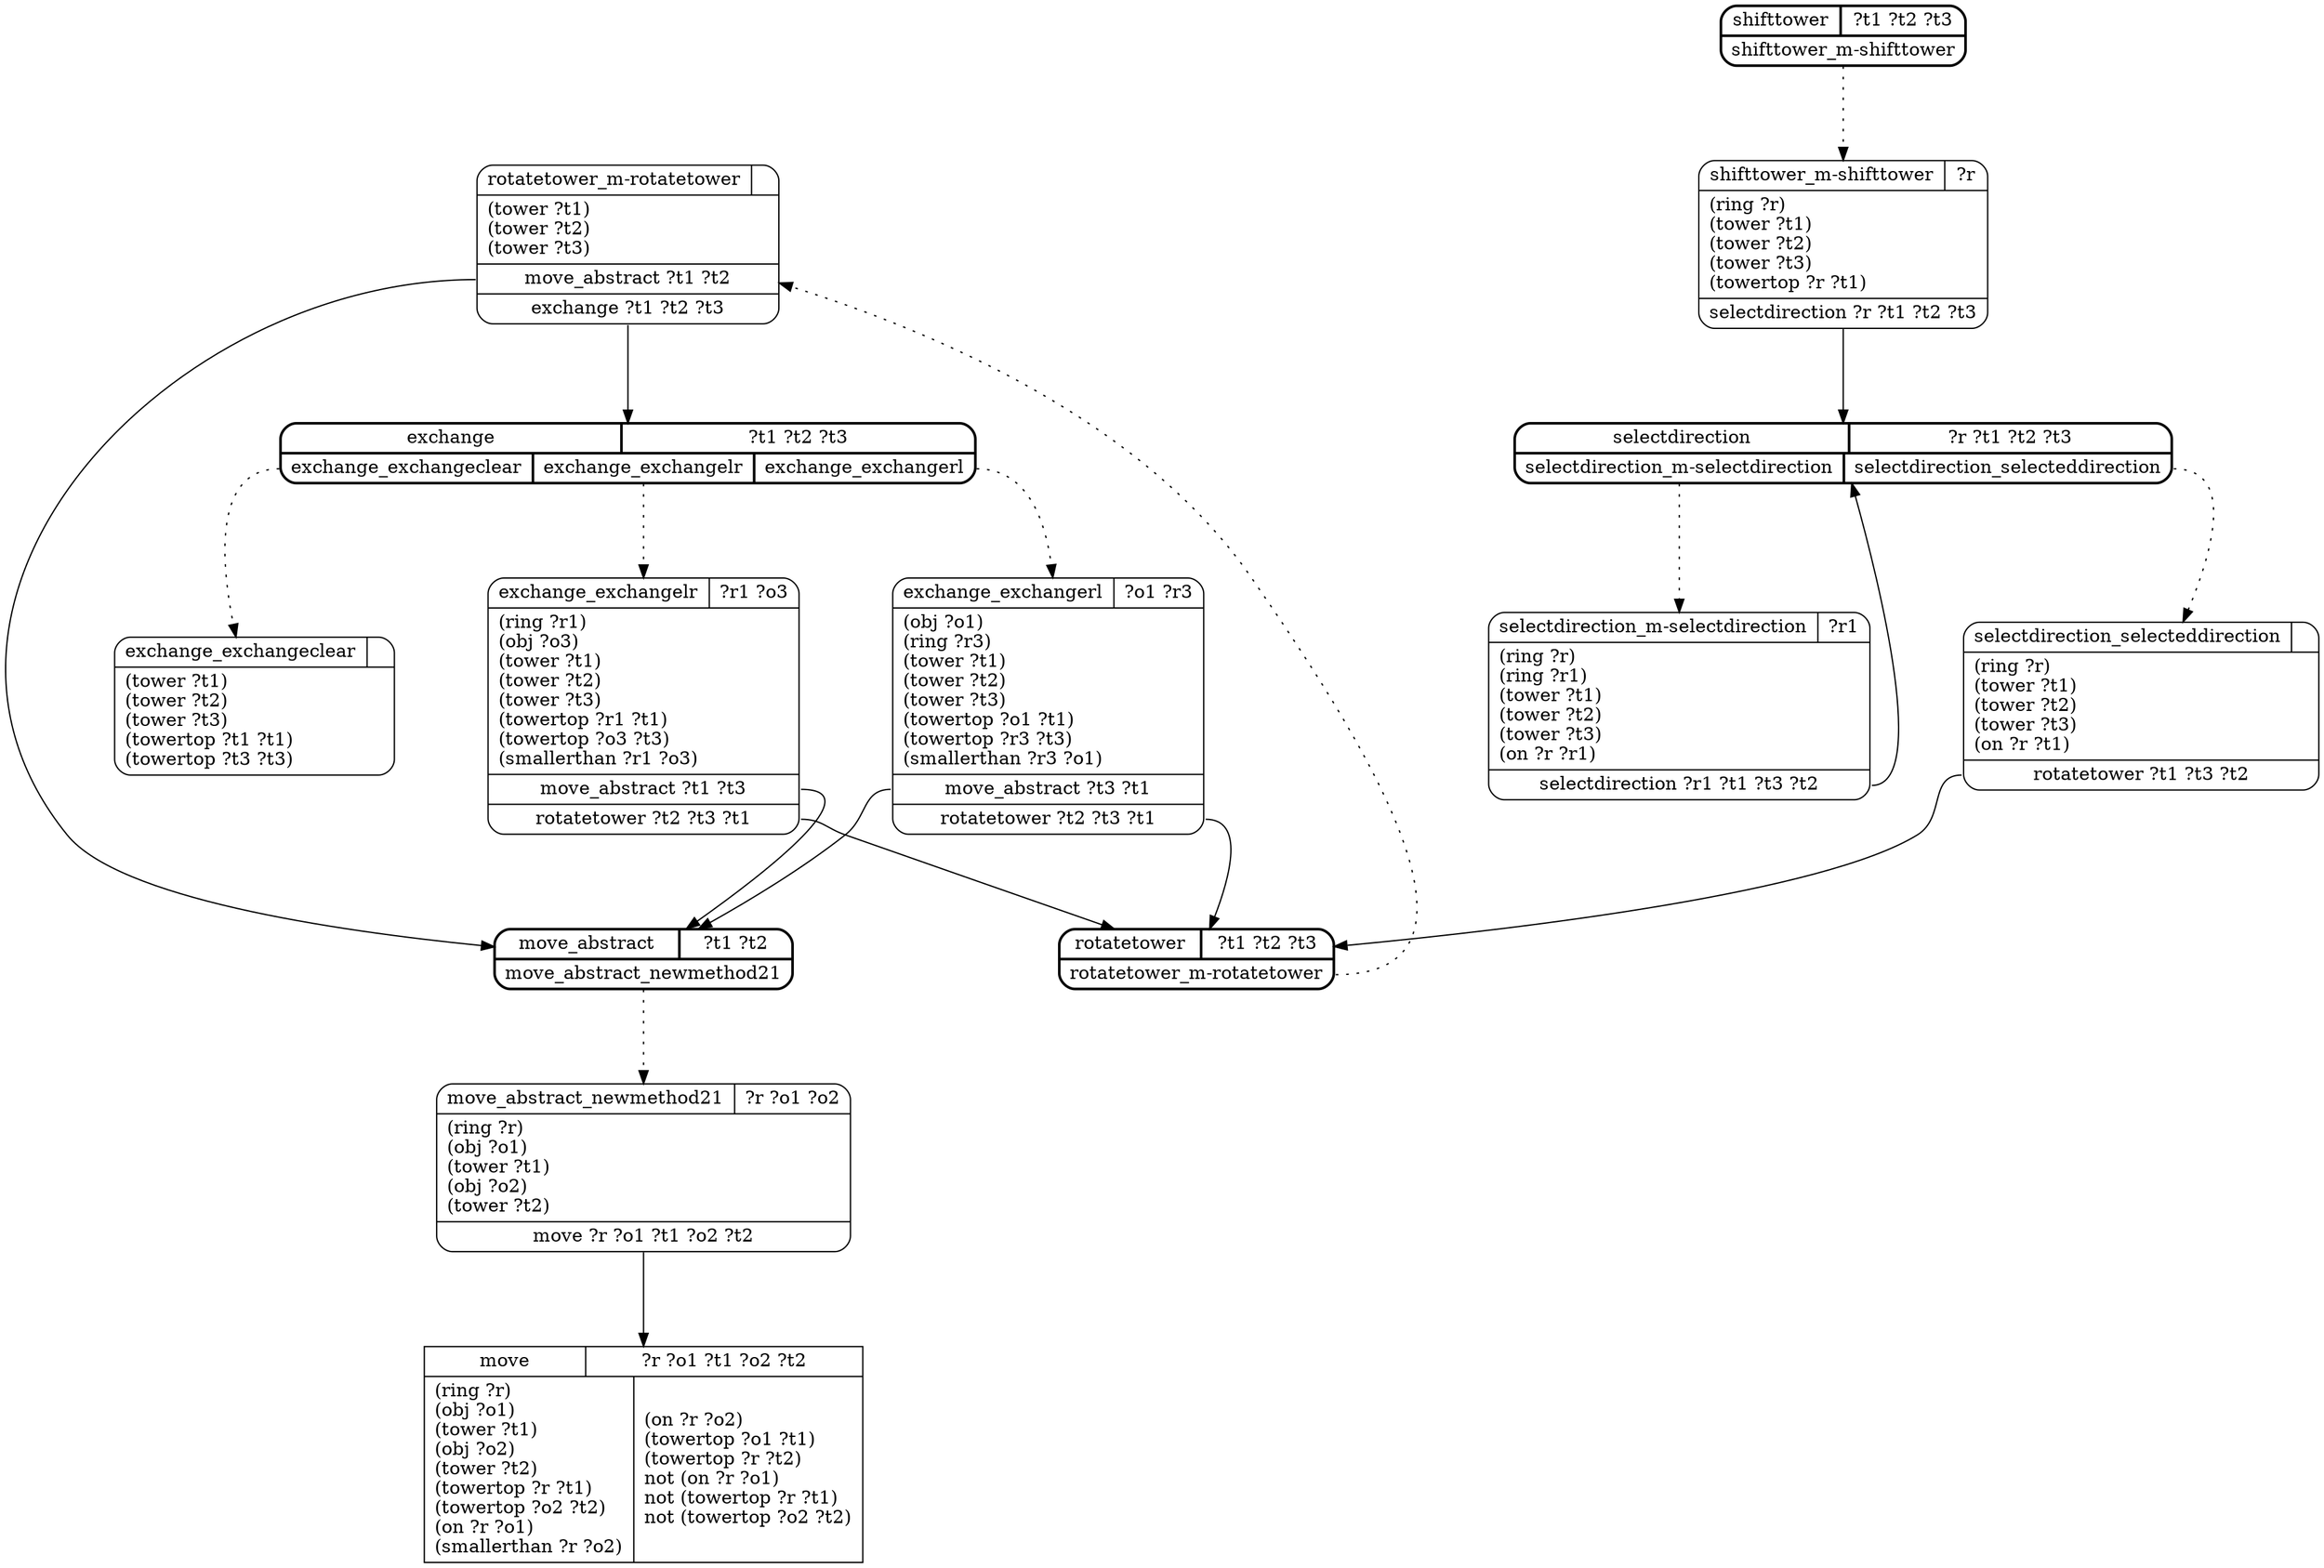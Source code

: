 // Generated by Hype
digraph "towers" {
  nodesep=1
  ranksep=1
  // Operators
  node [shape=record]
  "move" [
    label="{{\N|?r ?o1 ?t1 ?o2 ?t2}|{(ring ?r)\l(obj ?o1)\l(tower ?t1)\l(obj ?o2)\l(tower ?t2)\l(towertop ?r ?t1)\l(towertop ?o2 ?t2)\l(on ?r ?o1)\l(smallerthan ?r ?o2)\l|(on ?r ?o2)\l(towertop ?o1 ?t1)\l(towertop ?r ?t2)\lnot (on ?r ?o1)\lnot (towertop ?r ?t1)\lnot (towertop ?o2 ?t2)\l}}"
  ]
  // Methods
  node [shape=Mrecord]
  "shifttower" [
    style=bold
    label="{{\N|?t1 ?t2 ?t3}|{<0>shifttower_m-shifttower}}"
  ]
  "shifttower_m-shifttower" [
    label="{{\N|?r}|(ring ?r)\l(tower ?t1)\l(tower ?t2)\l(tower ?t3)\l(towertop ?r ?t1)\l|<0>selectdirection ?r ?t1 ?t2 ?t3}"
  ]
  "shifttower":0 -> "shifttower_m-shifttower" [style=dotted]
  "shifttower_m-shifttower":0 -> "selectdirection"
  "selectdirection" [
    style=bold
    label="{{\N|?r ?t1 ?t2 ?t3}|{<0>selectdirection_m-selectdirection|<1>selectdirection_selecteddirection}}"
  ]
  "selectdirection_m-selectdirection" [
    label="{{\N|?r1}|(ring ?r)\l(ring ?r1)\l(tower ?t1)\l(tower ?t2)\l(tower ?t3)\l(on ?r ?r1)\l|<0>selectdirection ?r1 ?t1 ?t3 ?t2}"
  ]
  "selectdirection":0 -> "selectdirection_m-selectdirection" [style=dotted]
  "selectdirection_m-selectdirection":0 -> "selectdirection"
  "selectdirection_selecteddirection" [
    label="{{\N|}|(ring ?r)\l(tower ?t1)\l(tower ?t2)\l(tower ?t3)\l(on ?r ?t1)\l|<0>rotatetower ?t1 ?t3 ?t2}"
  ]
  "selectdirection":1 -> "selectdirection_selecteddirection" [style=dotted]
  "selectdirection_selecteddirection":0 -> "rotatetower"
  "rotatetower" [
    style=bold
    label="{{\N|?t1 ?t2 ?t3}|{<0>rotatetower_m-rotatetower}}"
  ]
  "rotatetower_m-rotatetower" [
    label="{{\N|}|(tower ?t1)\l(tower ?t2)\l(tower ?t3)\l|<0>move_abstract ?t1 ?t2|<1>exchange ?t1 ?t2 ?t3}"
  ]
  "rotatetower":0 -> "rotatetower_m-rotatetower" [style=dotted]
  "rotatetower_m-rotatetower":0 -> "move_abstract"
  "rotatetower_m-rotatetower":1 -> "exchange"
  "exchange" [
    style=bold
    label="{{\N|?t1 ?t2 ?t3}|{<0>exchange_exchangeclear|<1>exchange_exchangelr|<2>exchange_exchangerl}}"
  ]
  "exchange_exchangeclear" [
    label="{{\N|}|(tower ?t1)\l(tower ?t2)\l(tower ?t3)\l(towertop ?t1 ?t1)\l(towertop ?t3 ?t3)\l}"
  ]
  "exchange":0 -> "exchange_exchangeclear" [style=dotted]
  "exchange_exchangelr" [
    label="{{\N|?r1 ?o3}|(ring ?r1)\l(obj ?o3)\l(tower ?t1)\l(tower ?t2)\l(tower ?t3)\l(towertop ?r1 ?t1)\l(towertop ?o3 ?t3)\l(smallerthan ?r1 ?o3)\l|<0>move_abstract ?t1 ?t3|<1>rotatetower ?t2 ?t3 ?t1}"
  ]
  "exchange":1 -> "exchange_exchangelr" [style=dotted]
  "exchange_exchangelr":0 -> "move_abstract"
  "exchange_exchangelr":1 -> "rotatetower"
  "exchange_exchangerl" [
    label="{{\N|?o1 ?r3}|(obj ?o1)\l(ring ?r3)\l(tower ?t1)\l(tower ?t2)\l(tower ?t3)\l(towertop ?o1 ?t1)\l(towertop ?r3 ?t3)\l(smallerthan ?r3 ?o1)\l|<0>move_abstract ?t3 ?t1|<1>rotatetower ?t2 ?t3 ?t1}"
  ]
  "exchange":2 -> "exchange_exchangerl" [style=dotted]
  "exchange_exchangerl":0 -> "move_abstract"
  "exchange_exchangerl":1 -> "rotatetower"
  "move_abstract" [
    style=bold
    label="{{\N|?t1 ?t2}|{<0>move_abstract_newmethod21}}"
  ]
  "move_abstract_newmethod21" [
    label="{{\N|?r ?o1 ?o2}|(ring ?r)\l(obj ?o1)\l(tower ?t1)\l(obj ?o2)\l(tower ?t2)\l|<0>move ?r ?o1 ?t1 ?o2 ?t2}"
  ]
  "move_abstract":0 -> "move_abstract_newmethod21" [style=dotted]
  "move_abstract_newmethod21":0 -> "move"
}